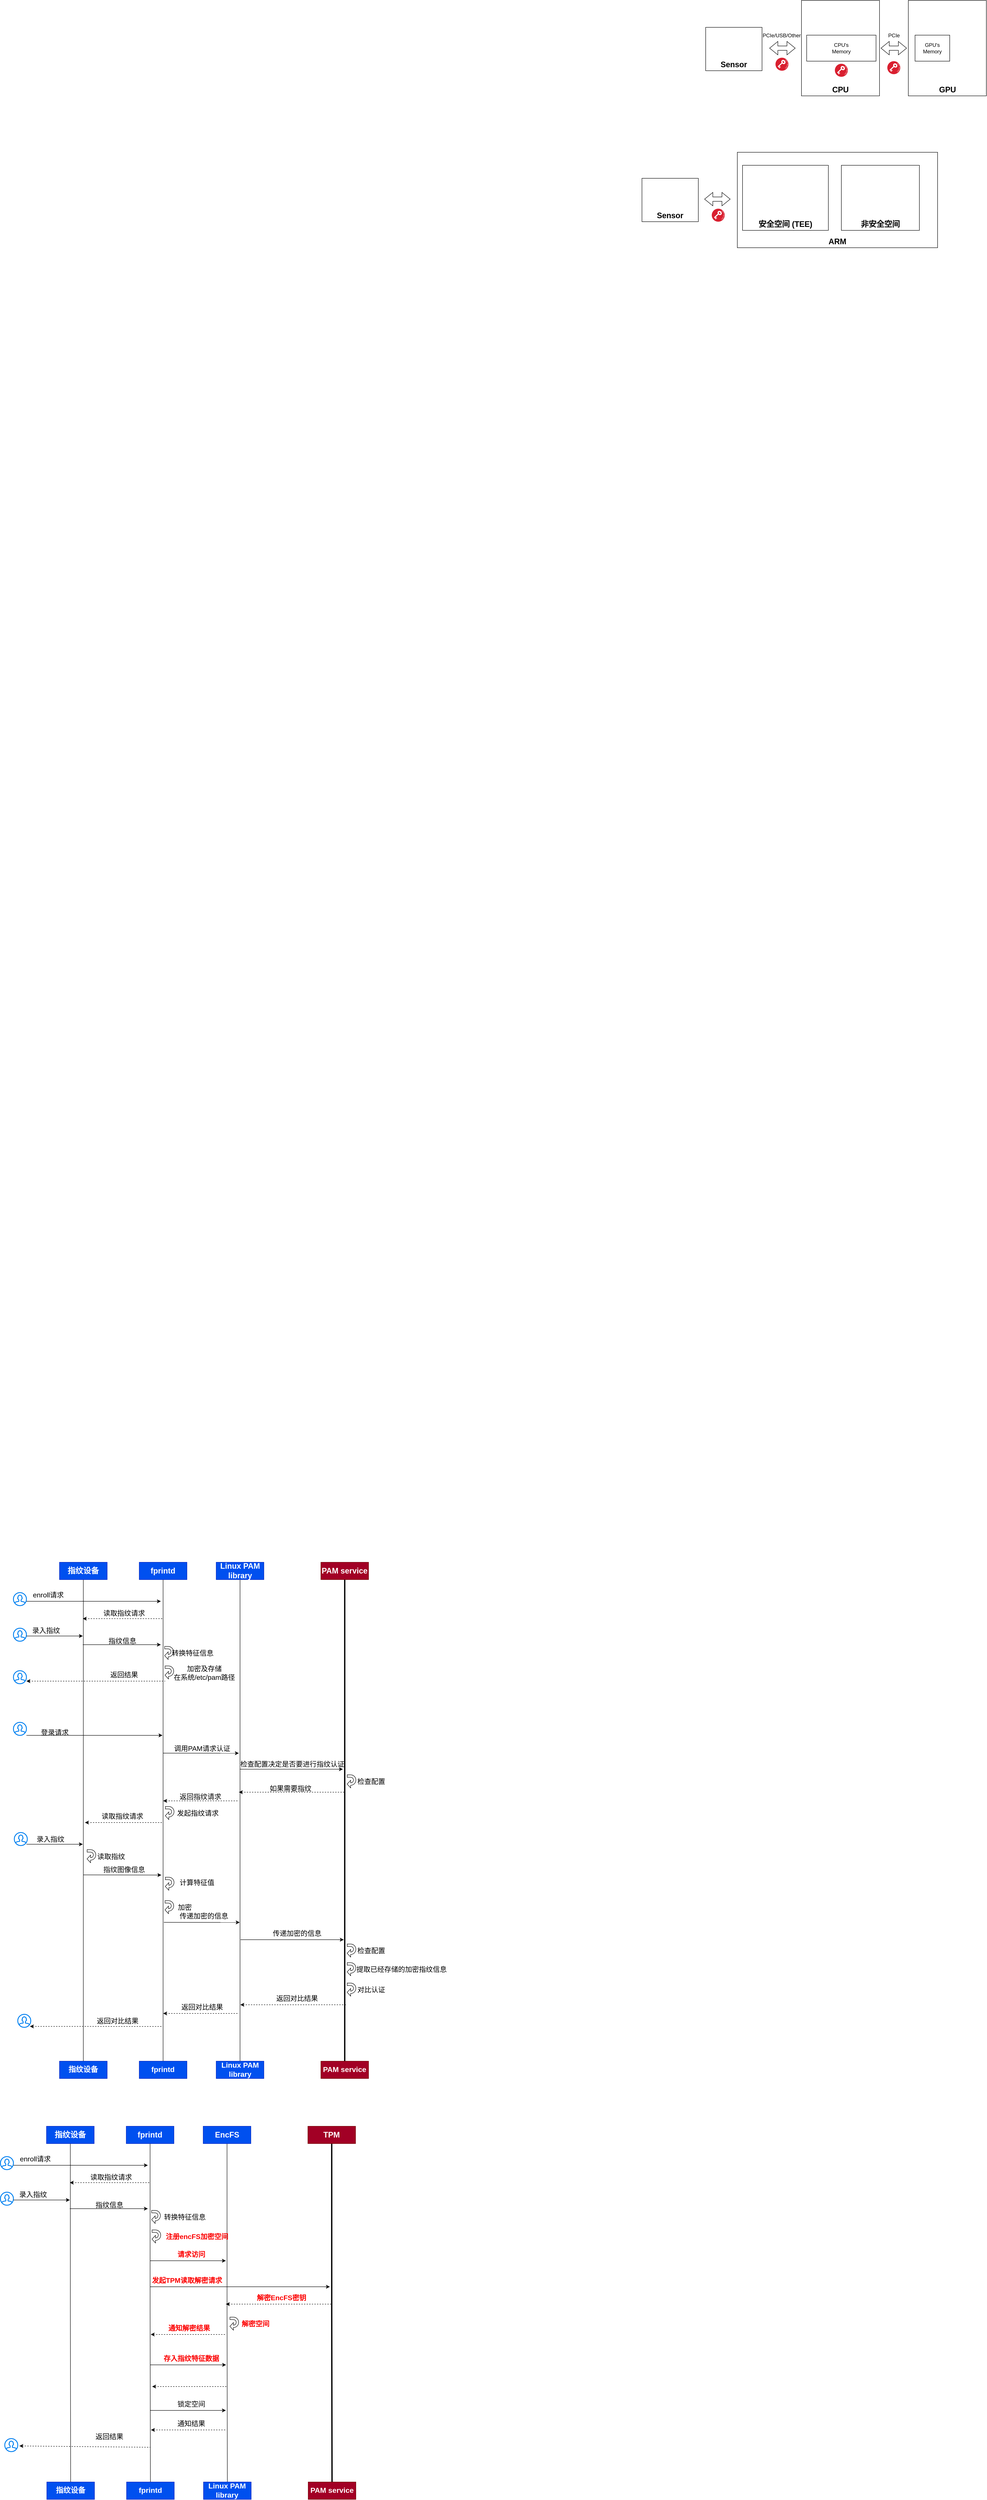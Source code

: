 <mxfile version="21.6.8" type="device">
  <diagram name="第 1 页" id="agvsPLIZwo9qpC89Tbpy">
    <mxGraphModel dx="3109" dy="1415" grid="1" gridSize="10" guides="1" tooltips="1" connect="1" arrows="1" fold="1" page="1" pageScale="1" pageWidth="827" pageHeight="1169" math="0" shadow="0">
      <root>
        <mxCell id="0" />
        <mxCell id="1" parent="0" />
        <mxCell id="9hyP7C4okcln8DNI5kDO-1" value="CPU" style="rounded=0;whiteSpace=wrap;html=1;verticalAlign=bottom;fontSize=18;fontStyle=1" vertex="1" parent="1">
          <mxGeometry x="258" y="320" width="180" height="220" as="geometry" />
        </mxCell>
        <mxCell id="9hyP7C4okcln8DNI5kDO-4" value="" style="shape=flexArrow;endArrow=classic;startArrow=classic;html=1;rounded=0;" edge="1" parent="1">
          <mxGeometry width="100" height="100" relative="1" as="geometry">
            <mxPoint x="441" y="430" as="sourcePoint" />
            <mxPoint x="501" y="430" as="targetPoint" />
          </mxGeometry>
        </mxCell>
        <mxCell id="9hyP7C4okcln8DNI5kDO-5" value="PCIe" style="text;html=1;align=center;verticalAlign=middle;resizable=0;points=[];autosize=1;strokeColor=none;fillColor=none;" vertex="1" parent="1">
          <mxGeometry x="446" y="386" width="50" height="30" as="geometry" />
        </mxCell>
        <mxCell id="9hyP7C4okcln8DNI5kDO-6" value="GPU" style="rounded=0;whiteSpace=wrap;html=1;verticalAlign=bottom;fontSize=18;fontStyle=1" vertex="1" parent="1">
          <mxGeometry x="504.5" y="320" width="180" height="220" as="geometry" />
        </mxCell>
        <mxCell id="9hyP7C4okcln8DNI5kDO-7" value="Sensor" style="rounded=0;whiteSpace=wrap;html=1;verticalAlign=bottom;fontSize=18;fontStyle=1" vertex="1" parent="1">
          <mxGeometry x="37" y="382" width="130" height="100" as="geometry" />
        </mxCell>
        <mxCell id="9hyP7C4okcln8DNI5kDO-9" value="" style="shape=flexArrow;endArrow=classic;startArrow=classic;html=1;rounded=0;" edge="1" parent="1">
          <mxGeometry width="100" height="100" relative="1" as="geometry">
            <mxPoint x="184" y="430" as="sourcePoint" />
            <mxPoint x="244" y="430" as="targetPoint" />
          </mxGeometry>
        </mxCell>
        <mxCell id="9hyP7C4okcln8DNI5kDO-10" value="PCIe/USB/Other" style="text;html=1;align=center;verticalAlign=middle;resizable=0;points=[];autosize=1;strokeColor=none;fillColor=none;" vertex="1" parent="1">
          <mxGeometry x="157" y="386" width="110" height="30" as="geometry" />
        </mxCell>
        <mxCell id="9hyP7C4okcln8DNI5kDO-11" value="CPU&#39;s&lt;br&gt;Memory" style="rounded=0;whiteSpace=wrap;html=1;" vertex="1" parent="1">
          <mxGeometry x="270" y="400" width="160" height="60" as="geometry" />
        </mxCell>
        <mxCell id="9hyP7C4okcln8DNI5kDO-12" value="GPU&#39;s&lt;br&gt;Memory" style="rounded=0;whiteSpace=wrap;html=1;" vertex="1" parent="1">
          <mxGeometry x="520" y="400" width="80" height="60" as="geometry" />
        </mxCell>
        <mxCell id="9hyP7C4okcln8DNI5kDO-13" value="" style="image;aspect=fixed;perimeter=ellipsePerimeter;html=1;align=center;shadow=0;dashed=0;fontColor=#4277BB;labelBackgroundColor=default;fontSize=12;spacingTop=3;image=img/lib/ibm/blockchain/key_management.svg;" vertex="1" parent="1">
          <mxGeometry x="198" y="452" width="30" height="30" as="geometry" />
        </mxCell>
        <mxCell id="9hyP7C4okcln8DNI5kDO-14" value="" style="image;aspect=fixed;perimeter=ellipsePerimeter;html=1;align=center;shadow=0;dashed=0;fontColor=#4277BB;labelBackgroundColor=default;fontSize=12;spacingTop=3;image=img/lib/ibm/blockchain/key_management.svg;" vertex="1" parent="1">
          <mxGeometry x="335" y="466" width="30" height="30" as="geometry" />
        </mxCell>
        <mxCell id="9hyP7C4okcln8DNI5kDO-15" value="" style="image;aspect=fixed;perimeter=ellipsePerimeter;html=1;align=center;shadow=0;dashed=0;fontColor=#4277BB;labelBackgroundColor=default;fontSize=12;spacingTop=3;image=img/lib/ibm/blockchain/key_management.svg;" vertex="1" parent="1">
          <mxGeometry x="456" y="460" width="30" height="30" as="geometry" />
        </mxCell>
        <mxCell id="9hyP7C4okcln8DNI5kDO-16" value="ARM" style="rounded=0;whiteSpace=wrap;html=1;verticalAlign=bottom;fontSize=18;fontStyle=1" vertex="1" parent="1">
          <mxGeometry x="110" y="670" width="462" height="220" as="geometry" />
        </mxCell>
        <mxCell id="9hyP7C4okcln8DNI5kDO-18" value="Sensor" style="rounded=0;whiteSpace=wrap;html=1;verticalAlign=bottom;fontSize=18;fontStyle=1" vertex="1" parent="1">
          <mxGeometry x="-110" y="730" width="130" height="100" as="geometry" />
        </mxCell>
        <mxCell id="9hyP7C4okcln8DNI5kDO-19" value="" style="shape=flexArrow;endArrow=classic;startArrow=classic;html=1;rounded=0;" edge="1" parent="1">
          <mxGeometry width="100" height="100" relative="1" as="geometry">
            <mxPoint x="34" y="778" as="sourcePoint" />
            <mxPoint x="94" y="778" as="targetPoint" />
          </mxGeometry>
        </mxCell>
        <mxCell id="9hyP7C4okcln8DNI5kDO-20" value="" style="image;aspect=fixed;perimeter=ellipsePerimeter;html=1;align=center;shadow=0;dashed=0;fontColor=#4277BB;labelBackgroundColor=default;fontSize=12;spacingTop=3;image=img/lib/ibm/blockchain/key_management.svg;" vertex="1" parent="1">
          <mxGeometry x="51" y="800" width="30" height="30" as="geometry" />
        </mxCell>
        <mxCell id="9hyP7C4okcln8DNI5kDO-21" value="安全空间 (TEE)" style="rounded=0;whiteSpace=wrap;html=1;verticalAlign=bottom;fontSize=18;fontStyle=1" vertex="1" parent="1">
          <mxGeometry x="122" y="700" width="198" height="150" as="geometry" />
        </mxCell>
        <mxCell id="9hyP7C4okcln8DNI5kDO-22" value="非安全空间" style="rounded=0;whiteSpace=wrap;html=1;verticalAlign=bottom;fontSize=18;fontStyle=1" vertex="1" parent="1">
          <mxGeometry x="350" y="700" width="180" height="150" as="geometry" />
        </mxCell>
        <mxCell id="9hyP7C4okcln8DNI5kDO-26" style="edgeStyle=orthogonalEdgeStyle;rounded=0;orthogonalLoop=1;jettySize=auto;html=1;exitX=0.5;exitY=1;exitDx=0;exitDy=0;endArrow=none;endFill=0;fontSize=16;" edge="1" parent="1" source="9hyP7C4okcln8DNI5kDO-27" target="9hyP7C4okcln8DNI5kDO-38">
          <mxGeometry relative="1" as="geometry" />
        </mxCell>
        <mxCell id="9hyP7C4okcln8DNI5kDO-27" value="指纹设备" style="rounded=0;whiteSpace=wrap;html=1;fillColor=#0050ef;fontColor=#ffffff;strokeColor=#001DBC;fontStyle=1;fontSize=18;" vertex="1" parent="1">
          <mxGeometry x="-1453.75" y="3920" width="110" height="40" as="geometry" />
        </mxCell>
        <mxCell id="9hyP7C4okcln8DNI5kDO-28" style="edgeStyle=orthogonalEdgeStyle;rounded=0;orthogonalLoop=1;jettySize=auto;html=1;exitX=0.5;exitY=1;exitDx=0;exitDy=0;endArrow=none;endFill=0;fontSize=16;" edge="1" parent="1" source="9hyP7C4okcln8DNI5kDO-29" target="9hyP7C4okcln8DNI5kDO-39">
          <mxGeometry relative="1" as="geometry" />
        </mxCell>
        <mxCell id="9hyP7C4okcln8DNI5kDO-29" value="fprintd" style="rounded=0;whiteSpace=wrap;html=1;fillColor=#0050ef;fontColor=#ffffff;strokeColor=#001DBC;fontStyle=1;fontSize=18;" vertex="1" parent="1">
          <mxGeometry x="-1269.75" y="3920" width="110" height="40" as="geometry" />
        </mxCell>
        <mxCell id="9hyP7C4okcln8DNI5kDO-30" style="edgeStyle=orthogonalEdgeStyle;rounded=0;orthogonalLoop=1;jettySize=auto;html=1;exitX=0.5;exitY=1;exitDx=0;exitDy=0;endArrow=none;endFill=0;fontSize=16;" edge="1" parent="1" source="9hyP7C4okcln8DNI5kDO-31" target="9hyP7C4okcln8DNI5kDO-40">
          <mxGeometry relative="1" as="geometry" />
        </mxCell>
        <mxCell id="9hyP7C4okcln8DNI5kDO-31" value="Linux PAM&lt;br style=&quot;font-size: 18px;&quot;&gt;library" style="rounded=0;whiteSpace=wrap;html=1;fillColor=#0050ef;fontColor=#ffffff;strokeColor=#001DBC;fontStyle=1;fontSize=18;" vertex="1" parent="1">
          <mxGeometry x="-1092.25" y="3920" width="110" height="40" as="geometry" />
        </mxCell>
        <mxCell id="9hyP7C4okcln8DNI5kDO-32" style="edgeStyle=orthogonalEdgeStyle;rounded=0;orthogonalLoop=1;jettySize=auto;html=1;exitX=0.5;exitY=1;exitDx=0;exitDy=0;endArrow=none;endFill=0;strokeWidth=3;fontSize=16;" edge="1" parent="1" source="9hyP7C4okcln8DNI5kDO-33" target="9hyP7C4okcln8DNI5kDO-41">
          <mxGeometry relative="1" as="geometry" />
        </mxCell>
        <mxCell id="9hyP7C4okcln8DNI5kDO-33" value="PAM service" style="rounded=0;whiteSpace=wrap;html=1;fillColor=#a20025;fontColor=#ffffff;strokeColor=#6F0000;fontStyle=1;fontSize=18;" vertex="1" parent="1">
          <mxGeometry x="-850.72" y="3920" width="110" height="40" as="geometry" />
        </mxCell>
        <mxCell id="9hyP7C4okcln8DNI5kDO-38" value="指纹设备" style="rounded=0;whiteSpace=wrap;html=1;fillColor=#0050ef;fontColor=#ffffff;strokeColor=#001DBC;fontStyle=1;fontSize=17;" vertex="1" parent="1">
          <mxGeometry x="-1453.75" y="5070" width="110" height="40" as="geometry" />
        </mxCell>
        <mxCell id="9hyP7C4okcln8DNI5kDO-39" value="fprintd" style="rounded=0;whiteSpace=wrap;html=1;fillColor=#0050ef;fontColor=#ffffff;strokeColor=#001DBC;fontStyle=1;fontSize=17;" vertex="1" parent="1">
          <mxGeometry x="-1269.75" y="5070" width="110" height="40" as="geometry" />
        </mxCell>
        <mxCell id="9hyP7C4okcln8DNI5kDO-40" value="Linux PAM&lt;br style=&quot;border-color: var(--border-color); font-size: 17px;&quot;&gt;&lt;span style=&quot;font-size: 17px;&quot;&gt;library&lt;/span&gt;" style="rounded=0;whiteSpace=wrap;html=1;fillColor=#0050ef;fontColor=#ffffff;strokeColor=#001DBC;fontStyle=1;fontSize=17;" vertex="1" parent="1">
          <mxGeometry x="-1092.25" y="5070" width="110" height="40" as="geometry" />
        </mxCell>
        <mxCell id="9hyP7C4okcln8DNI5kDO-41" value="PAM service" style="rounded=0;whiteSpace=wrap;html=1;fillColor=#a20025;fontColor=#ffffff;strokeColor=#6F0000;fontStyle=1;fontSize=17;" vertex="1" parent="1">
          <mxGeometry x="-850.72" y="5070" width="110" height="40" as="geometry" />
        </mxCell>
        <mxCell id="9hyP7C4okcln8DNI5kDO-50" value="" style="html=1;shadow=0;dashed=0;align=center;verticalAlign=middle;shape=mxgraph.arrows2.uTurnArrow;dy=2.8;arrowHead=17.42;dx2=8.11;rotation=-180;fontSize=16;" vertex="1" parent="1">
          <mxGeometry x="-1211" y="4114" width="20" height="30" as="geometry" />
        </mxCell>
        <mxCell id="9hyP7C4okcln8DNI5kDO-64" value="" style="endArrow=none;html=1;rounded=0;startArrow=classic;startFill=1;endFill=0;dashed=1;fontSize=16;" edge="1" parent="1">
          <mxGeometry width="50" height="50" relative="1" as="geometry">
            <mxPoint x="-1040" y="4450" as="sourcePoint" />
            <mxPoint x="-796.53" y="4450" as="targetPoint" />
          </mxGeometry>
        </mxCell>
        <mxCell id="9hyP7C4okcln8DNI5kDO-66" value="" style="endArrow=none;html=1;rounded=0;startArrow=classic;startFill=1;endFill=0;dashed=1;fontSize=16;" edge="1" parent="1">
          <mxGeometry width="50" height="50" relative="1" as="geometry">
            <mxPoint x="-1394.99" y="4520" as="sourcePoint" />
            <mxPoint x="-1215" y="4520" as="targetPoint" />
          </mxGeometry>
        </mxCell>
        <mxCell id="9hyP7C4okcln8DNI5kDO-72" value="" style="html=1;verticalLabelPosition=bottom;align=center;labelBackgroundColor=#ffffff;verticalAlign=top;strokeWidth=2;strokeColor=#0080F0;shadow=0;dashed=0;shape=mxgraph.ios7.icons.user;fontSize=16;" vertex="1" parent="1">
          <mxGeometry x="-1560" y="3990" width="30" height="30" as="geometry" />
        </mxCell>
        <mxCell id="9hyP7C4okcln8DNI5kDO-73" value="读取指纹请求" style="text;html=1;align=center;verticalAlign=middle;resizable=0;points=[];autosize=1;strokeColor=none;fillColor=none;fontSize=16;" vertex="1" parent="1">
          <mxGeometry x="-1365" y="4022" width="120" height="30" as="geometry" />
        </mxCell>
        <mxCell id="9hyP7C4okcln8DNI5kDO-74" value="转换特征信息" style="text;html=1;align=center;verticalAlign=middle;resizable=0;points=[];autosize=1;strokeColor=none;fillColor=none;fontSize=16;" vertex="1" parent="1">
          <mxGeometry x="-1207" y="4114" width="120" height="30" as="geometry" />
        </mxCell>
        <mxCell id="9hyP7C4okcln8DNI5kDO-78" value="" style="html=1;shadow=0;dashed=0;align=center;verticalAlign=middle;shape=mxgraph.arrows2.uTurnArrow;dy=2.8;arrowHead=17.42;dx2=8.11;rotation=-180;fontSize=16;" vertex="1" parent="1">
          <mxGeometry x="-1210.25" y="4159" width="20" height="30" as="geometry" />
        </mxCell>
        <mxCell id="9hyP7C4okcln8DNI5kDO-79" value="加密及存储&lt;br style=&quot;font-size: 16px;&quot;&gt;在系统/etc/pam路径" style="text;html=1;align=center;verticalAlign=middle;resizable=0;points=[];autosize=1;strokeColor=none;fillColor=none;fontSize=16;" vertex="1" parent="1">
          <mxGeometry x="-1200.5" y="4150" width="160" height="50" as="geometry" />
        </mxCell>
        <mxCell id="9hyP7C4okcln8DNI5kDO-80" value="" style="html=1;verticalLabelPosition=bottom;align=center;labelBackgroundColor=#ffffff;verticalAlign=top;strokeWidth=2;strokeColor=#0080F0;shadow=0;dashed=0;shape=mxgraph.ios7.icons.user;fontSize=16;" vertex="1" parent="1">
          <mxGeometry x="-1560" y="4289" width="30" height="30" as="geometry" />
        </mxCell>
        <mxCell id="9hyP7C4okcln8DNI5kDO-81" value="" style="endArrow=classic;html=1;rounded=0;exitX=1;exitY=1;exitDx=0;exitDy=0;exitPerimeter=0;fontSize=16;" edge="1" parent="1" source="9hyP7C4okcln8DNI5kDO-80">
          <mxGeometry width="50" height="50" relative="1" as="geometry">
            <mxPoint x="-1396.25" y="4319" as="sourcePoint" />
            <mxPoint x="-1216.25" y="4319" as="targetPoint" />
          </mxGeometry>
        </mxCell>
        <mxCell id="9hyP7C4okcln8DNI5kDO-82" value="登录请求" style="text;html=1;align=center;verticalAlign=middle;resizable=0;points=[];autosize=1;strokeColor=none;fillColor=none;fontSize=16;" vertex="1" parent="1">
          <mxGeometry x="-1510" y="4297" width="90" height="30" as="geometry" />
        </mxCell>
        <mxCell id="9hyP7C4okcln8DNI5kDO-83" value="" style="html=1;shadow=0;dashed=0;align=center;verticalAlign=middle;shape=mxgraph.arrows2.uTurnArrow;dy=2.8;arrowHead=17.42;dx2=8.11;rotation=-180;fontSize=16;" vertex="1" parent="1">
          <mxGeometry x="-1209.5" y="4483" width="20" height="30" as="geometry" />
        </mxCell>
        <mxCell id="9hyP7C4okcln8DNI5kDO-85" value="" style="endArrow=classic;html=1;rounded=0;fontSize=16;" edge="1" parent="1">
          <mxGeometry width="50" height="50" relative="1" as="geometry">
            <mxPoint x="-1214.91" y="4360" as="sourcePoint" />
            <mxPoint x="-1040.1" y="4360.12" as="targetPoint" />
          </mxGeometry>
        </mxCell>
        <mxCell id="9hyP7C4okcln8DNI5kDO-86" value="调用PAM请求认证" style="text;html=1;align=center;verticalAlign=middle;resizable=0;points=[];autosize=1;strokeColor=none;fillColor=none;fontSize=16;" vertex="1" parent="1">
          <mxGeometry x="-1200.5" y="4334" width="150" height="30" as="geometry" />
        </mxCell>
        <mxCell id="9hyP7C4okcln8DNI5kDO-87" value="" style="endArrow=classic;html=1;rounded=0;fontSize=16;" edge="1" parent="1">
          <mxGeometry width="50" height="50" relative="1" as="geometry">
            <mxPoint x="-1038.0" y="4397" as="sourcePoint" />
            <mxPoint x="-800" y="4397" as="targetPoint" />
          </mxGeometry>
        </mxCell>
        <mxCell id="9hyP7C4okcln8DNI5kDO-88" value="检查配置决定是否要进行指纹认证" style="text;html=1;align=center;verticalAlign=middle;resizable=0;points=[];autosize=1;strokeColor=none;fillColor=none;fontSize=16;" vertex="1" parent="1">
          <mxGeometry x="-1047" y="4370" width="260" height="30" as="geometry" />
        </mxCell>
        <mxCell id="9hyP7C4okcln8DNI5kDO-89" value="" style="html=1;shadow=0;dashed=0;align=center;verticalAlign=middle;shape=mxgraph.arrows2.uTurnArrow;dy=2.8;arrowHead=17.42;dx2=8.11;rotation=-180;fontSize=16;" vertex="1" parent="1">
          <mxGeometry x="-790" y="4410" width="20" height="30" as="geometry" />
        </mxCell>
        <mxCell id="9hyP7C4okcln8DNI5kDO-90" value="检查配置" style="text;html=1;align=center;verticalAlign=middle;resizable=0;points=[];autosize=1;strokeColor=none;fillColor=none;fontSize=16;" vertex="1" parent="1">
          <mxGeometry x="-780" y="4410" width="90" height="30" as="geometry" />
        </mxCell>
        <mxCell id="9hyP7C4okcln8DNI5kDO-91" value="如果需要指纹" style="text;html=1;align=center;verticalAlign=middle;resizable=0;points=[];autosize=1;strokeColor=none;fillColor=none;fontSize=16;" vertex="1" parent="1">
          <mxGeometry x="-981" y="4426" width="120" height="30" as="geometry" />
        </mxCell>
        <mxCell id="9hyP7C4okcln8DNI5kDO-92" value="" style="endArrow=none;html=1;rounded=0;startArrow=classic;startFill=1;endFill=0;dashed=1;fontSize=16;" edge="1" parent="1">
          <mxGeometry width="50" height="50" relative="1" as="geometry">
            <mxPoint x="-1214.47" y="4470" as="sourcePoint" />
            <mxPoint x="-1040" y="4470" as="targetPoint" />
          </mxGeometry>
        </mxCell>
        <mxCell id="9hyP7C4okcln8DNI5kDO-93" value="返回指纹请求" style="text;html=1;align=center;verticalAlign=middle;resizable=0;points=[];autosize=1;strokeColor=none;fillColor=none;fontSize=16;" vertex="1" parent="1">
          <mxGeometry x="-1189.5" y="4445" width="120" height="30" as="geometry" />
        </mxCell>
        <mxCell id="9hyP7C4okcln8DNI5kDO-94" value="发起指纹请求" style="text;html=1;align=center;verticalAlign=middle;resizable=0;points=[];autosize=1;strokeColor=none;fillColor=none;fontSize=16;" vertex="1" parent="1">
          <mxGeometry x="-1195.5" y="4483" width="120" height="30" as="geometry" />
        </mxCell>
        <mxCell id="9hyP7C4okcln8DNI5kDO-95" value="读取指纹请求" style="text;html=1;align=center;verticalAlign=middle;resizable=0;points=[];autosize=1;strokeColor=none;fillColor=none;fontSize=16;" vertex="1" parent="1">
          <mxGeometry x="-1368.75" y="4490" width="120" height="30" as="geometry" />
        </mxCell>
        <mxCell id="9hyP7C4okcln8DNI5kDO-97" value="" style="html=1;verticalLabelPosition=bottom;align=center;labelBackgroundColor=#ffffff;verticalAlign=top;strokeWidth=2;strokeColor=#0080F0;shadow=0;dashed=0;shape=mxgraph.ios7.icons.user;fontSize=16;" vertex="1" parent="1">
          <mxGeometry x="-1558" y="4543" width="30" height="30" as="geometry" />
        </mxCell>
        <mxCell id="9hyP7C4okcln8DNI5kDO-98" value="" style="endArrow=classic;html=1;rounded=0;exitX=0.933;exitY=0.9;exitDx=0;exitDy=0;exitPerimeter=0;fontSize=16;" edge="1" parent="1" source="9hyP7C4okcln8DNI5kDO-97">
          <mxGeometry width="50" height="50" relative="1" as="geometry">
            <mxPoint x="-1530" y="4570" as="sourcePoint" />
            <mxPoint x="-1400" y="4570" as="targetPoint" />
          </mxGeometry>
        </mxCell>
        <mxCell id="9hyP7C4okcln8DNI5kDO-99" value="录入指纹" style="text;html=1;align=center;verticalAlign=middle;resizable=0;points=[];autosize=1;strokeColor=none;fillColor=none;fontSize=16;" vertex="1" parent="1">
          <mxGeometry x="-1520" y="4543" width="90" height="30" as="geometry" />
        </mxCell>
        <mxCell id="9hyP7C4okcln8DNI5kDO-100" value="" style="html=1;shadow=0;dashed=0;align=center;verticalAlign=middle;shape=mxgraph.arrows2.uTurnArrow;dy=2.8;arrowHead=17.42;dx2=8.11;rotation=-180;fontSize=16;" vertex="1" parent="1">
          <mxGeometry x="-1390" y="4582.5" width="20" height="30" as="geometry" />
        </mxCell>
        <mxCell id="9hyP7C4okcln8DNI5kDO-101" value="读取指纹" style="text;html=1;align=center;verticalAlign=middle;resizable=0;points=[];autosize=1;strokeColor=none;fillColor=none;fontSize=16;" vertex="1" parent="1">
          <mxGeometry x="-1380" y="4582.5" width="90" height="30" as="geometry" />
        </mxCell>
        <mxCell id="9hyP7C4okcln8DNI5kDO-102" value="" style="endArrow=classic;html=1;rounded=0;exitX=0.933;exitY=0.9;exitDx=0;exitDy=0;exitPerimeter=0;fontSize=16;" edge="1" parent="1">
          <mxGeometry width="50" height="50" relative="1" as="geometry">
            <mxPoint x="-1398.75" y="4640.58" as="sourcePoint" />
            <mxPoint x="-1218.75" y="4641" as="targetPoint" />
          </mxGeometry>
        </mxCell>
        <mxCell id="9hyP7C4okcln8DNI5kDO-103" value="指纹图像信息" style="text;html=1;align=center;verticalAlign=middle;resizable=0;points=[];autosize=1;strokeColor=none;fillColor=none;fontSize=16;" vertex="1" parent="1">
          <mxGeometry x="-1365" y="4612.5" width="120" height="30" as="geometry" />
        </mxCell>
        <mxCell id="9hyP7C4okcln8DNI5kDO-104" value="" style="html=1;shadow=0;dashed=0;align=center;verticalAlign=middle;shape=mxgraph.arrows2.uTurnArrow;dy=2.8;arrowHead=17.42;dx2=8.11;rotation=-180;fontSize=16;" vertex="1" parent="1">
          <mxGeometry x="-1209.5" y="4646" width="20" height="30" as="geometry" />
        </mxCell>
        <mxCell id="9hyP7C4okcln8DNI5kDO-105" value="计算特征值" style="text;html=1;align=center;verticalAlign=middle;resizable=0;points=[];autosize=1;strokeColor=none;fillColor=none;fontSize=16;" vertex="1" parent="1">
          <mxGeometry x="-1187" y="4642.5" width="100" height="30" as="geometry" />
        </mxCell>
        <mxCell id="9hyP7C4okcln8DNI5kDO-106" value="" style="endArrow=classic;html=1;rounded=0;fontSize=16;" edge="1" parent="1">
          <mxGeometry width="50" height="50" relative="1" as="geometry">
            <mxPoint x="-1212.91" y="4750" as="sourcePoint" />
            <mxPoint x="-1038.1" y="4750.12" as="targetPoint" />
          </mxGeometry>
        </mxCell>
        <mxCell id="9hyP7C4okcln8DNI5kDO-107" value="传递加密的信息" style="text;html=1;align=center;verticalAlign=middle;resizable=0;points=[];autosize=1;strokeColor=none;fillColor=none;fontSize=16;" vertex="1" parent="1">
          <mxGeometry x="-1191" y="4720" width="140" height="30" as="geometry" />
        </mxCell>
        <mxCell id="9hyP7C4okcln8DNI5kDO-108" value="" style="html=1;shadow=0;dashed=0;align=center;verticalAlign=middle;shape=mxgraph.arrows2.uTurnArrow;dy=2.8;arrowHead=17.42;dx2=8.11;rotation=-180;fontSize=16;" vertex="1" parent="1">
          <mxGeometry x="-1210.25" y="4700" width="20" height="30" as="geometry" />
        </mxCell>
        <mxCell id="9hyP7C4okcln8DNI5kDO-109" value="加密" style="text;html=1;align=center;verticalAlign=middle;resizable=0;points=[];autosize=1;strokeColor=none;fillColor=none;fontSize=16;" vertex="1" parent="1">
          <mxGeometry x="-1195.5" y="4700" width="60" height="30" as="geometry" />
        </mxCell>
        <mxCell id="9hyP7C4okcln8DNI5kDO-110" value="" style="endArrow=classic;html=1;rounded=0;fontSize=16;" edge="1" parent="1">
          <mxGeometry width="50" height="50" relative="1" as="geometry">
            <mxPoint x="-1036.0" y="4790" as="sourcePoint" />
            <mxPoint x="-798" y="4790" as="targetPoint" />
          </mxGeometry>
        </mxCell>
        <mxCell id="9hyP7C4okcln8DNI5kDO-111" value="传递加密的信息" style="text;html=1;align=center;verticalAlign=middle;resizable=0;points=[];autosize=1;strokeColor=none;fillColor=none;fontSize=16;" vertex="1" parent="1">
          <mxGeometry x="-975.72" y="4760" width="140" height="30" as="geometry" />
        </mxCell>
        <mxCell id="9hyP7C4okcln8DNI5kDO-112" value="" style="html=1;shadow=0;dashed=0;align=center;verticalAlign=middle;shape=mxgraph.arrows2.uTurnArrow;dy=2.8;arrowHead=17.42;dx2=8.11;rotation=-180;fontSize=16;" vertex="1" parent="1">
          <mxGeometry x="-790" y="4800" width="20" height="30" as="geometry" />
        </mxCell>
        <mxCell id="9hyP7C4okcln8DNI5kDO-113" value="检查配置" style="text;html=1;align=center;verticalAlign=middle;resizable=0;points=[];autosize=1;strokeColor=none;fillColor=none;fontSize=16;" vertex="1" parent="1">
          <mxGeometry x="-780" y="4800" width="90" height="30" as="geometry" />
        </mxCell>
        <mxCell id="9hyP7C4okcln8DNI5kDO-114" value="" style="html=1;shadow=0;dashed=0;align=center;verticalAlign=middle;shape=mxgraph.arrows2.uTurnArrow;dy=2.8;arrowHead=17.42;dx2=8.11;rotation=-180;fontSize=16;" vertex="1" parent="1">
          <mxGeometry x="-790" y="4843" width="20" height="30" as="geometry" />
        </mxCell>
        <mxCell id="9hyP7C4okcln8DNI5kDO-115" value="提取已经存储的加密指纹信息" style="text;html=1;align=center;verticalAlign=middle;resizable=0;points=[];autosize=1;strokeColor=none;fillColor=none;fontSize=16;" vertex="1" parent="1">
          <mxGeometry x="-780" y="4843" width="230" height="30" as="geometry" />
        </mxCell>
        <mxCell id="9hyP7C4okcln8DNI5kDO-116" value="" style="html=1;shadow=0;dashed=0;align=center;verticalAlign=middle;shape=mxgraph.arrows2.uTurnArrow;dy=2.8;arrowHead=17.42;dx2=8.11;rotation=-180;fontSize=16;" vertex="1" parent="1">
          <mxGeometry x="-790" y="4890" width="20" height="30" as="geometry" />
        </mxCell>
        <mxCell id="9hyP7C4okcln8DNI5kDO-117" value="对比认证" style="text;html=1;align=center;verticalAlign=middle;resizable=0;points=[];autosize=1;strokeColor=none;fillColor=none;fontSize=16;" vertex="1" parent="1">
          <mxGeometry x="-780" y="4890" width="90" height="30" as="geometry" />
        </mxCell>
        <mxCell id="9hyP7C4okcln8DNI5kDO-118" value="" style="endArrow=none;html=1;rounded=0;startArrow=classic;startFill=1;endFill=0;dashed=1;fontSize=16;" edge="1" parent="1">
          <mxGeometry width="50" height="50" relative="1" as="geometry">
            <mxPoint x="-1036.51" y="4940" as="sourcePoint" />
            <mxPoint x="-793.04" y="4940" as="targetPoint" />
          </mxGeometry>
        </mxCell>
        <mxCell id="9hyP7C4okcln8DNI5kDO-119" value="返回对比结果" style="text;html=1;align=center;verticalAlign=middle;resizable=0;points=[];autosize=1;strokeColor=none;fillColor=none;fontSize=16;" vertex="1" parent="1">
          <mxGeometry x="-965.72" y="4910" width="120" height="30" as="geometry" />
        </mxCell>
        <mxCell id="9hyP7C4okcln8DNI5kDO-120" value="" style="endArrow=none;html=1;rounded=0;startArrow=classic;startFill=1;endFill=0;dashed=1;fontSize=16;" edge="1" parent="1">
          <mxGeometry width="50" height="50" relative="1" as="geometry">
            <mxPoint x="-1214.47" y="4960" as="sourcePoint" />
            <mxPoint x="-1040" y="4960" as="targetPoint" />
          </mxGeometry>
        </mxCell>
        <mxCell id="9hyP7C4okcln8DNI5kDO-121" value="返回对比结果" style="text;html=1;align=center;verticalAlign=middle;resizable=0;points=[];autosize=1;strokeColor=none;fillColor=none;fontSize=16;" vertex="1" parent="1">
          <mxGeometry x="-1185.5" y="4930" width="120" height="30" as="geometry" />
        </mxCell>
        <mxCell id="9hyP7C4okcln8DNI5kDO-122" value="" style="endArrow=none;html=1;rounded=0;startArrow=classic;startFill=1;endFill=0;dashed=1;exitX=0.933;exitY=0.928;exitDx=0;exitDy=0;exitPerimeter=0;fontSize=16;" edge="1" parent="1" source="9hyP7C4okcln8DNI5kDO-123">
          <mxGeometry width="50" height="50" relative="1" as="geometry">
            <mxPoint x="-1390" y="4990" as="sourcePoint" />
            <mxPoint x="-1215.53" y="4990" as="targetPoint" />
          </mxGeometry>
        </mxCell>
        <mxCell id="9hyP7C4okcln8DNI5kDO-123" value="" style="html=1;verticalLabelPosition=bottom;align=center;labelBackgroundColor=#ffffff;verticalAlign=top;strokeWidth=2;strokeColor=#0080F0;shadow=0;dashed=0;shape=mxgraph.ios7.icons.user;fontSize=16;" vertex="1" parent="1">
          <mxGeometry x="-1550" y="4962" width="30" height="30" as="geometry" />
        </mxCell>
        <mxCell id="9hyP7C4okcln8DNI5kDO-124" value="返回对比结果" style="text;html=1;align=center;verticalAlign=middle;resizable=0;points=[];autosize=1;strokeColor=none;fillColor=none;fontSize=16;" vertex="1" parent="1">
          <mxGeometry x="-1380" y="4962" width="120" height="30" as="geometry" />
        </mxCell>
        <mxCell id="9hyP7C4okcln8DNI5kDO-126" value="" style="endArrow=classic;html=1;rounded=0;fontSize=16;" edge="1" parent="1">
          <mxGeometry width="50" height="50" relative="1" as="geometry">
            <mxPoint x="-1530" y="4010" as="sourcePoint" />
            <mxPoint x="-1220" y="4010" as="targetPoint" />
          </mxGeometry>
        </mxCell>
        <mxCell id="9hyP7C4okcln8DNI5kDO-127" value="enroll请求" style="text;html=1;align=center;verticalAlign=middle;resizable=0;points=[];autosize=1;strokeColor=none;fillColor=none;fontSize=16;" vertex="1" parent="1">
          <mxGeometry x="-1525" y="3980" width="90" height="30" as="geometry" />
        </mxCell>
        <mxCell id="9hyP7C4okcln8DNI5kDO-128" value="" style="endArrow=none;html=1;rounded=0;startArrow=classic;startFill=1;endFill=0;dashed=1;fontSize=16;" edge="1" parent="1">
          <mxGeometry width="50" height="50" relative="1" as="geometry">
            <mxPoint x="-1400" y="4050" as="sourcePoint" />
            <mxPoint x="-1215" y="4050" as="targetPoint" />
          </mxGeometry>
        </mxCell>
        <mxCell id="9hyP7C4okcln8DNI5kDO-129" value="" style="html=1;verticalLabelPosition=bottom;align=center;labelBackgroundColor=#ffffff;verticalAlign=top;strokeWidth=2;strokeColor=#0080F0;shadow=0;dashed=0;shape=mxgraph.ios7.icons.user;fontSize=16;" vertex="1" parent="1">
          <mxGeometry x="-1560" y="4072" width="30" height="30" as="geometry" />
        </mxCell>
        <mxCell id="9hyP7C4okcln8DNI5kDO-130" value="" style="endArrow=classic;html=1;rounded=0;fontSize=16;" edge="1" parent="1">
          <mxGeometry width="50" height="50" relative="1" as="geometry">
            <mxPoint x="-1530" y="4090" as="sourcePoint" />
            <mxPoint x="-1400" y="4090" as="targetPoint" />
          </mxGeometry>
        </mxCell>
        <mxCell id="9hyP7C4okcln8DNI5kDO-131" value="录入指纹" style="text;html=1;align=center;verticalAlign=middle;resizable=0;points=[];autosize=1;strokeColor=none;fillColor=none;fontSize=16;" vertex="1" parent="1">
          <mxGeometry x="-1530" y="4062" width="90" height="30" as="geometry" />
        </mxCell>
        <mxCell id="9hyP7C4okcln8DNI5kDO-132" value="" style="endArrow=classic;html=1;rounded=0;fontSize=16;" edge="1" parent="1">
          <mxGeometry width="50" height="50" relative="1" as="geometry">
            <mxPoint x="-1400" y="4110" as="sourcePoint" />
            <mxPoint x="-1220" y="4110" as="targetPoint" />
          </mxGeometry>
        </mxCell>
        <mxCell id="9hyP7C4okcln8DNI5kDO-133" value="指纹信息" style="text;html=1;align=center;verticalAlign=middle;resizable=0;points=[];autosize=1;strokeColor=none;fillColor=none;fontSize=16;" vertex="1" parent="1">
          <mxGeometry x="-1353.75" y="4086" width="90" height="30" as="geometry" />
        </mxCell>
        <mxCell id="9hyP7C4okcln8DNI5kDO-134" value="返回结果" style="text;html=1;align=center;verticalAlign=middle;resizable=0;points=[];autosize=1;strokeColor=none;fillColor=none;fontSize=16;" vertex="1" parent="1">
          <mxGeometry x="-1349.75" y="4164" width="90" height="30" as="geometry" />
        </mxCell>
        <mxCell id="9hyP7C4okcln8DNI5kDO-135" value="" style="endArrow=none;html=1;rounded=0;startArrow=classic;startFill=1;endFill=0;dashed=1;fontSize=16;" edge="1" parent="1">
          <mxGeometry width="50" height="50" relative="1" as="geometry">
            <mxPoint x="-1530" y="4194" as="sourcePoint" />
            <mxPoint x="-1210" y="4194" as="targetPoint" />
          </mxGeometry>
        </mxCell>
        <mxCell id="9hyP7C4okcln8DNI5kDO-136" value="" style="html=1;verticalLabelPosition=bottom;align=center;labelBackgroundColor=#ffffff;verticalAlign=top;strokeWidth=2;strokeColor=#0080F0;shadow=0;dashed=0;shape=mxgraph.ios7.icons.user;fontSize=16;" vertex="1" parent="1">
          <mxGeometry x="-1560" y="4170" width="30" height="30" as="geometry" />
        </mxCell>
        <mxCell id="9hyP7C4okcln8DNI5kDO-138" style="edgeStyle=orthogonalEdgeStyle;rounded=0;orthogonalLoop=1;jettySize=auto;html=1;exitX=0.5;exitY=1;exitDx=0;exitDy=0;endArrow=none;endFill=0;fontSize=16;" edge="1" parent="1" source="9hyP7C4okcln8DNI5kDO-139" target="9hyP7C4okcln8DNI5kDO-146">
          <mxGeometry relative="1" as="geometry" />
        </mxCell>
        <mxCell id="9hyP7C4okcln8DNI5kDO-139" value="指纹设备" style="rounded=0;whiteSpace=wrap;html=1;fillColor=#0050ef;fontColor=#ffffff;strokeColor=#001DBC;fontStyle=1;fontSize=18;" vertex="1" parent="1">
          <mxGeometry x="-1483.75" y="5220" width="110" height="40" as="geometry" />
        </mxCell>
        <mxCell id="9hyP7C4okcln8DNI5kDO-140" style="edgeStyle=orthogonalEdgeStyle;rounded=0;orthogonalLoop=1;jettySize=auto;html=1;exitX=0.5;exitY=1;exitDx=0;exitDy=0;endArrow=none;endFill=0;fontSize=16;" edge="1" parent="1" source="9hyP7C4okcln8DNI5kDO-141" target="9hyP7C4okcln8DNI5kDO-147">
          <mxGeometry relative="1" as="geometry" />
        </mxCell>
        <mxCell id="9hyP7C4okcln8DNI5kDO-141" value="fprintd" style="rounded=0;whiteSpace=wrap;html=1;fillColor=#0050ef;fontColor=#ffffff;strokeColor=#001DBC;fontStyle=1;fontSize=18;" vertex="1" parent="1">
          <mxGeometry x="-1299.75" y="5220" width="110" height="40" as="geometry" />
        </mxCell>
        <mxCell id="9hyP7C4okcln8DNI5kDO-142" style="edgeStyle=orthogonalEdgeStyle;rounded=0;orthogonalLoop=1;jettySize=auto;html=1;exitX=0.5;exitY=1;exitDx=0;exitDy=0;endArrow=none;endFill=0;fontSize=16;" edge="1" parent="1" source="9hyP7C4okcln8DNI5kDO-143" target="9hyP7C4okcln8DNI5kDO-148">
          <mxGeometry relative="1" as="geometry" />
        </mxCell>
        <mxCell id="9hyP7C4okcln8DNI5kDO-143" value="EncFS" style="rounded=0;whiteSpace=wrap;html=1;fillColor=#0050ef;fontColor=#ffffff;strokeColor=#001DBC;fontStyle=1;fontSize=18;" vertex="1" parent="1">
          <mxGeometry x="-1122.25" y="5220" width="110" height="40" as="geometry" />
        </mxCell>
        <mxCell id="9hyP7C4okcln8DNI5kDO-144" style="edgeStyle=orthogonalEdgeStyle;rounded=0;orthogonalLoop=1;jettySize=auto;html=1;exitX=0.5;exitY=1;exitDx=0;exitDy=0;endArrow=none;endFill=0;strokeWidth=3;fontSize=16;" edge="1" parent="1" source="9hyP7C4okcln8DNI5kDO-145" target="9hyP7C4okcln8DNI5kDO-149">
          <mxGeometry relative="1" as="geometry" />
        </mxCell>
        <mxCell id="9hyP7C4okcln8DNI5kDO-145" value="TPM" style="rounded=0;whiteSpace=wrap;html=1;fillColor=#a20025;fontColor=#ffffff;strokeColor=#6F0000;fontStyle=1;fontSize=18;" vertex="1" parent="1">
          <mxGeometry x="-880.72" y="5220" width="110" height="40" as="geometry" />
        </mxCell>
        <mxCell id="9hyP7C4okcln8DNI5kDO-146" value="指纹设备" style="rounded=0;whiteSpace=wrap;html=1;fillColor=#0050ef;fontColor=#ffffff;strokeColor=#001DBC;fontStyle=1;fontSize=17;" vertex="1" parent="1">
          <mxGeometry x="-1483.03" y="6040" width="110" height="40" as="geometry" />
        </mxCell>
        <mxCell id="9hyP7C4okcln8DNI5kDO-147" value="fprintd" style="rounded=0;whiteSpace=wrap;html=1;fillColor=#0050ef;fontColor=#ffffff;strokeColor=#001DBC;fontStyle=1;fontSize=17;" vertex="1" parent="1">
          <mxGeometry x="-1299.03" y="6040" width="110" height="40" as="geometry" />
        </mxCell>
        <mxCell id="9hyP7C4okcln8DNI5kDO-148" value="Linux PAM&lt;br style=&quot;border-color: var(--border-color); font-size: 17px;&quot;&gt;&lt;span style=&quot;font-size: 17px;&quot;&gt;library&lt;/span&gt;" style="rounded=0;whiteSpace=wrap;html=1;fillColor=#0050ef;fontColor=#ffffff;strokeColor=#001DBC;fontStyle=1;fontSize=17;" vertex="1" parent="1">
          <mxGeometry x="-1121.53" y="6040" width="110" height="40" as="geometry" />
        </mxCell>
        <mxCell id="9hyP7C4okcln8DNI5kDO-149" value="PAM service" style="rounded=0;whiteSpace=wrap;html=1;fillColor=#a20025;fontColor=#ffffff;strokeColor=#6F0000;fontStyle=1;fontSize=17;" vertex="1" parent="1">
          <mxGeometry x="-880" y="6040" width="110" height="40" as="geometry" />
        </mxCell>
        <mxCell id="9hyP7C4okcln8DNI5kDO-150" value="" style="html=1;shadow=0;dashed=0;align=center;verticalAlign=middle;shape=mxgraph.arrows2.uTurnArrow;dy=2.8;arrowHead=17.42;dx2=8.11;rotation=-180;fontSize=16;" vertex="1" parent="1">
          <mxGeometry x="-1241" y="5414" width="20" height="30" as="geometry" />
        </mxCell>
        <mxCell id="9hyP7C4okcln8DNI5kDO-153" value="" style="html=1;verticalLabelPosition=bottom;align=center;labelBackgroundColor=#ffffff;verticalAlign=top;strokeWidth=2;strokeColor=#0080F0;shadow=0;dashed=0;shape=mxgraph.ios7.icons.user;fontSize=16;" vertex="1" parent="1">
          <mxGeometry x="-1590" y="5290" width="30" height="30" as="geometry" />
        </mxCell>
        <mxCell id="9hyP7C4okcln8DNI5kDO-154" value="读取指纹请求" style="text;html=1;align=center;verticalAlign=middle;resizable=0;points=[];autosize=1;strokeColor=none;fillColor=none;fontSize=16;" vertex="1" parent="1">
          <mxGeometry x="-1395" y="5322" width="120" height="30" as="geometry" />
        </mxCell>
        <mxCell id="9hyP7C4okcln8DNI5kDO-155" value="转换特征信息" style="text;html=1;align=center;verticalAlign=middle;resizable=0;points=[];autosize=1;strokeColor=none;fillColor=none;fontSize=16;" vertex="1" parent="1">
          <mxGeometry x="-1225.5" y="5414" width="120" height="30" as="geometry" />
        </mxCell>
        <mxCell id="9hyP7C4okcln8DNI5kDO-156" value="" style="html=1;shadow=0;dashed=0;align=center;verticalAlign=middle;shape=mxgraph.arrows2.uTurnArrow;dy=2.8;arrowHead=17.42;dx2=8.11;rotation=-180;fontSize=16;fontStyle=1;fontColor=#FC0000;" vertex="1" parent="1">
          <mxGeometry x="-1240.25" y="5459" width="20" height="30" as="geometry" />
        </mxCell>
        <mxCell id="9hyP7C4okcln8DNI5kDO-157" value="注册encFS加密空间" style="text;html=1;align=center;verticalAlign=middle;resizable=0;points=[];autosize=1;strokeColor=none;fillColor=none;fontSize=16;fontStyle=1;fontColor=#FC0000;" vertex="1" parent="1">
          <mxGeometry x="-1222" y="5459" width="170" height="30" as="geometry" />
        </mxCell>
        <mxCell id="9hyP7C4okcln8DNI5kDO-201" value="" style="endArrow=classic;html=1;rounded=0;fontSize=16;" edge="1" parent="1">
          <mxGeometry width="50" height="50" relative="1" as="geometry">
            <mxPoint x="-1560" y="5310" as="sourcePoint" />
            <mxPoint x="-1250" y="5310" as="targetPoint" />
          </mxGeometry>
        </mxCell>
        <mxCell id="9hyP7C4okcln8DNI5kDO-202" value="enroll请求" style="text;html=1;align=center;verticalAlign=middle;resizable=0;points=[];autosize=1;strokeColor=none;fillColor=none;fontSize=16;" vertex="1" parent="1">
          <mxGeometry x="-1555" y="5280" width="90" height="30" as="geometry" />
        </mxCell>
        <mxCell id="9hyP7C4okcln8DNI5kDO-203" value="" style="endArrow=none;html=1;rounded=0;startArrow=classic;startFill=1;endFill=0;dashed=1;fontSize=16;" edge="1" parent="1">
          <mxGeometry width="50" height="50" relative="1" as="geometry">
            <mxPoint x="-1430" y="5350" as="sourcePoint" />
            <mxPoint x="-1245" y="5350" as="targetPoint" />
          </mxGeometry>
        </mxCell>
        <mxCell id="9hyP7C4okcln8DNI5kDO-204" value="" style="html=1;verticalLabelPosition=bottom;align=center;labelBackgroundColor=#ffffff;verticalAlign=top;strokeWidth=2;strokeColor=#0080F0;shadow=0;dashed=0;shape=mxgraph.ios7.icons.user;fontSize=16;" vertex="1" parent="1">
          <mxGeometry x="-1590" y="5372" width="30" height="30" as="geometry" />
        </mxCell>
        <mxCell id="9hyP7C4okcln8DNI5kDO-205" value="" style="endArrow=classic;html=1;rounded=0;fontSize=16;" edge="1" parent="1">
          <mxGeometry width="50" height="50" relative="1" as="geometry">
            <mxPoint x="-1560" y="5390" as="sourcePoint" />
            <mxPoint x="-1430" y="5390" as="targetPoint" />
          </mxGeometry>
        </mxCell>
        <mxCell id="9hyP7C4okcln8DNI5kDO-206" value="录入指纹" style="text;html=1;align=center;verticalAlign=middle;resizable=0;points=[];autosize=1;strokeColor=none;fillColor=none;fontSize=16;" vertex="1" parent="1">
          <mxGeometry x="-1560" y="5362" width="90" height="30" as="geometry" />
        </mxCell>
        <mxCell id="9hyP7C4okcln8DNI5kDO-207" value="" style="endArrow=classic;html=1;rounded=0;fontSize=16;" edge="1" parent="1">
          <mxGeometry width="50" height="50" relative="1" as="geometry">
            <mxPoint x="-1430" y="5410" as="sourcePoint" />
            <mxPoint x="-1250" y="5410" as="targetPoint" />
          </mxGeometry>
        </mxCell>
        <mxCell id="9hyP7C4okcln8DNI5kDO-208" value="指纹信息" style="text;html=1;align=center;verticalAlign=middle;resizable=0;points=[];autosize=1;strokeColor=none;fillColor=none;fontSize=16;" vertex="1" parent="1">
          <mxGeometry x="-1383.75" y="5386" width="90" height="30" as="geometry" />
        </mxCell>
        <mxCell id="9hyP7C4okcln8DNI5kDO-209" value="返回结果" style="text;html=1;align=center;verticalAlign=middle;resizable=0;points=[];autosize=1;strokeColor=none;fillColor=none;fontSize=16;" vertex="1" parent="1">
          <mxGeometry x="-1383.75" y="5920" width="90" height="30" as="geometry" />
        </mxCell>
        <mxCell id="9hyP7C4okcln8DNI5kDO-210" value="" style="endArrow=none;html=1;rounded=0;startArrow=classic;startFill=1;endFill=0;dashed=1;fontSize=16;" edge="1" parent="1">
          <mxGeometry width="50" height="50" relative="1" as="geometry">
            <mxPoint x="-1240" y="5820" as="sourcePoint" />
            <mxPoint x="-1065.5" y="5820" as="targetPoint" />
          </mxGeometry>
        </mxCell>
        <mxCell id="9hyP7C4okcln8DNI5kDO-211" value="" style="html=1;verticalLabelPosition=bottom;align=center;labelBackgroundColor=#ffffff;verticalAlign=top;strokeWidth=2;strokeColor=#0080F0;shadow=0;dashed=0;shape=mxgraph.ios7.icons.user;fontSize=16;" vertex="1" parent="1">
          <mxGeometry x="-1580" y="5940" width="30" height="30" as="geometry" />
        </mxCell>
        <mxCell id="9hyP7C4okcln8DNI5kDO-212" value="" style="endArrow=classic;html=1;rounded=0;fontSize=16;fontStyle=1;fontColor=#FC0000;" edge="1" parent="1">
          <mxGeometry width="50" height="50" relative="1" as="geometry">
            <mxPoint x="-1245" y="5530" as="sourcePoint" />
            <mxPoint x="-1070" y="5530" as="targetPoint" />
          </mxGeometry>
        </mxCell>
        <mxCell id="9hyP7C4okcln8DNI5kDO-213" value="请求访问" style="text;html=1;align=center;verticalAlign=middle;resizable=0;points=[];autosize=1;strokeColor=none;fillColor=none;fontSize=16;fontStyle=1;fontColor=#FC0000;" vertex="1" parent="1">
          <mxGeometry x="-1195.5" y="5500" width="90" height="30" as="geometry" />
        </mxCell>
        <mxCell id="9hyP7C4okcln8DNI5kDO-214" value="" style="endArrow=classic;html=1;rounded=0;fontSize=16;fontStyle=1;fontColor=#FC0000;" edge="1" parent="1">
          <mxGeometry width="50" height="50" relative="1" as="geometry">
            <mxPoint x="-1245" y="5590" as="sourcePoint" />
            <mxPoint x="-830" y="5590" as="targetPoint" />
          </mxGeometry>
        </mxCell>
        <mxCell id="9hyP7C4okcln8DNI5kDO-215" value="发起TPM读取解密请求" style="text;html=1;align=center;verticalAlign=middle;resizable=0;points=[];autosize=1;strokeColor=none;fillColor=none;fontSize=16;fontStyle=1;fontColor=#FC0000;" vertex="1" parent="1">
          <mxGeometry x="-1255.5" y="5560" width="190" height="30" as="geometry" />
        </mxCell>
        <mxCell id="9hyP7C4okcln8DNI5kDO-216" value="" style="endArrow=none;html=1;rounded=0;startArrow=classic;startFill=1;endFill=0;dashed=1;fontSize=16;fontStyle=1;fontColor=#FC0000;" edge="1" parent="1">
          <mxGeometry width="50" height="50" relative="1" as="geometry">
            <mxPoint x="-1070" y="5630" as="sourcePoint" />
            <mxPoint x="-824.5" y="5630" as="targetPoint" />
          </mxGeometry>
        </mxCell>
        <mxCell id="9hyP7C4okcln8DNI5kDO-217" value="解密EncFS密钥" style="text;html=1;align=center;verticalAlign=middle;resizable=0;points=[];autosize=1;strokeColor=none;fillColor=none;fontSize=16;fontStyle=1;fontColor=#FC0000;" vertex="1" parent="1">
          <mxGeometry x="-1012.25" y="5600" width="140" height="30" as="geometry" />
        </mxCell>
        <mxCell id="9hyP7C4okcln8DNI5kDO-218" value="" style="html=1;shadow=0;dashed=0;align=center;verticalAlign=middle;shape=mxgraph.arrows2.uTurnArrow;dy=2.8;arrowHead=17.42;dx2=8.11;rotation=-180;fontSize=16;fontStyle=1;fontColor=#FC0000;" vertex="1" parent="1">
          <mxGeometry x="-1060.5" y="5660" width="20" height="30" as="geometry" />
        </mxCell>
        <mxCell id="9hyP7C4okcln8DNI5kDO-219" value="解密空间" style="text;html=1;align=center;verticalAlign=middle;resizable=0;points=[];autosize=1;strokeColor=none;fillColor=none;fontSize=16;fontStyle=1;fontColor=#FC0000;" vertex="1" parent="1">
          <mxGeometry x="-1047" y="5660" width="90" height="30" as="geometry" />
        </mxCell>
        <mxCell id="9hyP7C4okcln8DNI5kDO-220" value="" style="endArrow=none;html=1;rounded=0;startArrow=classic;startFill=1;endFill=0;dashed=1;fontSize=16;fontStyle=1;fontColor=#FC0000;" edge="1" parent="1">
          <mxGeometry width="50" height="50" relative="1" as="geometry">
            <mxPoint x="-1243.25" y="5700" as="sourcePoint" />
            <mxPoint x="-1070" y="5700" as="targetPoint" />
          </mxGeometry>
        </mxCell>
        <mxCell id="9hyP7C4okcln8DNI5kDO-221" value="通知解密结果" style="text;html=1;align=center;verticalAlign=middle;resizable=0;points=[];autosize=1;strokeColor=none;fillColor=none;fontSize=16;fontStyle=1;fontColor=#FC0000;" vertex="1" parent="1">
          <mxGeometry x="-1215.5" y="5670" width="120" height="30" as="geometry" />
        </mxCell>
        <mxCell id="9hyP7C4okcln8DNI5kDO-222" value="" style="endArrow=classic;html=1;rounded=0;fontSize=16;fontStyle=1;fontColor=#FC0000;" edge="1" parent="1">
          <mxGeometry width="50" height="50" relative="1" as="geometry">
            <mxPoint x="-1244.5" y="5770" as="sourcePoint" />
            <mxPoint x="-1069.5" y="5770" as="targetPoint" />
          </mxGeometry>
        </mxCell>
        <mxCell id="9hyP7C4okcln8DNI5kDO-223" value="存入指纹特征数据" style="text;html=1;align=center;verticalAlign=middle;resizable=0;points=[];autosize=1;strokeColor=none;fillColor=none;fontSize=16;fontStyle=1;fontColor=#FC0000;" vertex="1" parent="1">
          <mxGeometry x="-1225" y="5740" width="150" height="30" as="geometry" />
        </mxCell>
        <mxCell id="9hyP7C4okcln8DNI5kDO-224" value="通知结果" style="text;html=1;align=center;verticalAlign=middle;resizable=0;points=[];autosize=1;strokeColor=none;fillColor=none;fontSize=16;" vertex="1" parent="1">
          <mxGeometry x="-1195" y="5890" width="90" height="30" as="geometry" />
        </mxCell>
        <mxCell id="9hyP7C4okcln8DNI5kDO-225" value="" style="endArrow=classic;html=1;rounded=0;fontSize=16;" edge="1" parent="1">
          <mxGeometry width="50" height="50" relative="1" as="geometry">
            <mxPoint x="-1245" y="5875" as="sourcePoint" />
            <mxPoint x="-1070" y="5875" as="targetPoint" />
          </mxGeometry>
        </mxCell>
        <mxCell id="9hyP7C4okcln8DNI5kDO-226" value="锁定空间" style="text;html=1;align=center;verticalAlign=middle;resizable=0;points=[];autosize=1;strokeColor=none;fillColor=none;fontSize=16;" vertex="1" parent="1">
          <mxGeometry x="-1195.5" y="5845" width="90" height="30" as="geometry" />
        </mxCell>
        <mxCell id="9hyP7C4okcln8DNI5kDO-227" value="" style="endArrow=none;html=1;rounded=0;startArrow=classic;startFill=1;endFill=0;dashed=1;fontSize=16;" edge="1" parent="1">
          <mxGeometry width="50" height="50" relative="1" as="geometry">
            <mxPoint x="-1242.75" y="5920" as="sourcePoint" />
            <mxPoint x="-1068.25" y="5920" as="targetPoint" />
          </mxGeometry>
        </mxCell>
        <mxCell id="9hyP7C4okcln8DNI5kDO-229" value="" style="endArrow=none;html=1;rounded=0;startArrow=classic;startFill=1;endFill=0;dashed=1;fontSize=16;exitX=1.123;exitY=0.563;exitDx=0;exitDy=0;exitPerimeter=0;" edge="1" parent="1" source="9hyP7C4okcln8DNI5kDO-211">
          <mxGeometry width="50" height="50" relative="1" as="geometry">
            <mxPoint x="-1419.5" y="5960" as="sourcePoint" />
            <mxPoint x="-1245" y="5960" as="targetPoint" />
          </mxGeometry>
        </mxCell>
      </root>
    </mxGraphModel>
  </diagram>
</mxfile>
